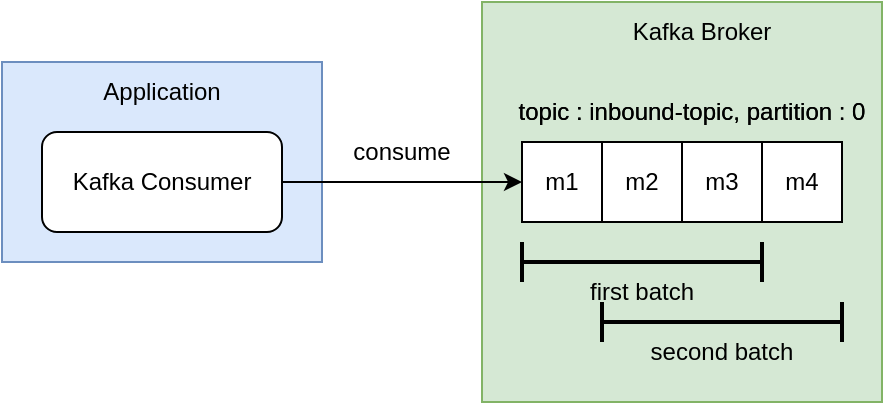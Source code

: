 <mxfile version="24.7.1" type="github">
  <diagram name="페이지-1" id="GK7q8O2aWjFqR6UCMzfh">
    <mxGraphModel dx="388" dy="739" grid="1" gridSize="10" guides="1" tooltips="1" connect="1" arrows="1" fold="1" page="1" pageScale="1" pageWidth="1169" pageHeight="827" math="0" shadow="0">
      <root>
        <mxCell id="0" />
        <mxCell id="1" parent="0" />
        <mxCell id="IjC-pqzfyY8QE6GOgvN0-1" value="" style="rounded=0;whiteSpace=wrap;html=1;fillColor=#dae8fc;strokeColor=#6c8ebf;" parent="1" vertex="1">
          <mxGeometry x="80" y="190" width="160" height="100" as="geometry" />
        </mxCell>
        <mxCell id="IjC-pqzfyY8QE6GOgvN0-2" value="Application" style="text;html=1;align=center;verticalAlign=middle;whiteSpace=wrap;rounded=0;" parent="1" vertex="1">
          <mxGeometry x="110" y="190" width="100" height="30" as="geometry" />
        </mxCell>
        <mxCell id="IjC-pqzfyY8QE6GOgvN0-4" value="Kafka Consumer" style="rounded=1;whiteSpace=wrap;html=1;" parent="1" vertex="1">
          <mxGeometry x="100" y="225" width="120" height="50" as="geometry" />
        </mxCell>
        <mxCell id="IjC-pqzfyY8QE6GOgvN0-5" value="" style="rounded=0;whiteSpace=wrap;html=1;fillColor=#d5e8d4;strokeColor=#82b366;" parent="1" vertex="1">
          <mxGeometry x="320" y="160" width="200" height="200" as="geometry" />
        </mxCell>
        <mxCell id="IjC-pqzfyY8QE6GOgvN0-6" value="Kafka Broker" style="text;html=1;align=center;verticalAlign=middle;whiteSpace=wrap;rounded=0;" parent="1" vertex="1">
          <mxGeometry x="380" y="160" width="100" height="30" as="geometry" />
        </mxCell>
        <mxCell id="IjC-pqzfyY8QE6GOgvN0-12" value="topic : inbound-topic, partition : 0" style="text;html=1;align=center;verticalAlign=middle;whiteSpace=wrap;rounded=0;" parent="1" vertex="1">
          <mxGeometry x="330" y="200" width="190" height="30" as="geometry" />
        </mxCell>
        <mxCell id="IjC-pqzfyY8QE6GOgvN0-13" value="" style="group" parent="1" vertex="1" connectable="0">
          <mxGeometry x="340" y="230" width="160" height="40" as="geometry" />
        </mxCell>
        <mxCell id="IjC-pqzfyY8QE6GOgvN0-7" value="m1" style="rounded=0;whiteSpace=wrap;html=1;" parent="IjC-pqzfyY8QE6GOgvN0-13" vertex="1">
          <mxGeometry width="40" height="40" as="geometry" />
        </mxCell>
        <mxCell id="IjC-pqzfyY8QE6GOgvN0-8" value="m2" style="rounded=0;whiteSpace=wrap;html=1;" parent="IjC-pqzfyY8QE6GOgvN0-13" vertex="1">
          <mxGeometry x="40" width="40" height="40" as="geometry" />
        </mxCell>
        <mxCell id="IjC-pqzfyY8QE6GOgvN0-9" value="m3" style="rounded=0;whiteSpace=wrap;html=1;" parent="IjC-pqzfyY8QE6GOgvN0-13" vertex="1">
          <mxGeometry x="80" width="40" height="40" as="geometry" />
        </mxCell>
        <mxCell id="IjC-pqzfyY8QE6GOgvN0-10" value="m4" style="rounded=0;whiteSpace=wrap;html=1;" parent="IjC-pqzfyY8QE6GOgvN0-13" vertex="1">
          <mxGeometry x="120" width="40" height="40" as="geometry" />
        </mxCell>
        <mxCell id="IjC-pqzfyY8QE6GOgvN0-15" value="" style="shape=crossbar;whiteSpace=wrap;html=1;rounded=1;strokeWidth=2;" parent="1" vertex="1">
          <mxGeometry x="340" y="280" width="120" height="20" as="geometry" />
        </mxCell>
        <mxCell id="IjC-pqzfyY8QE6GOgvN0-16" value="first batch" style="text;html=1;align=center;verticalAlign=middle;whiteSpace=wrap;rounded=0;" parent="1" vertex="1">
          <mxGeometry x="370" y="290" width="60" height="30" as="geometry" />
        </mxCell>
        <mxCell id="IjC-pqzfyY8QE6GOgvN0-17" style="edgeStyle=orthogonalEdgeStyle;rounded=0;orthogonalLoop=1;jettySize=auto;html=1;entryX=0;entryY=0.5;entryDx=0;entryDy=0;" parent="1" source="IjC-pqzfyY8QE6GOgvN0-4" target="IjC-pqzfyY8QE6GOgvN0-7" edge="1">
          <mxGeometry relative="1" as="geometry" />
        </mxCell>
        <mxCell id="PWqYCTe_gV5xMJziJOMs-1" value="" style="shape=crossbar;whiteSpace=wrap;html=1;rounded=1;strokeWidth=2;" parent="1" vertex="1">
          <mxGeometry x="380" y="310" width="120" height="20" as="geometry" />
        </mxCell>
        <mxCell id="PWqYCTe_gV5xMJziJOMs-2" value="second batch" style="text;html=1;align=center;verticalAlign=middle;whiteSpace=wrap;rounded=0;" parent="1" vertex="1">
          <mxGeometry x="400" y="320" width="80" height="30" as="geometry" />
        </mxCell>
        <mxCell id="xCoPvHModNwnjM3AvTIg-1" value="topic : inbound-topic, partition : 0" style="text;html=1;align=center;verticalAlign=middle;whiteSpace=wrap;rounded=0;" vertex="1" parent="1">
          <mxGeometry x="330" y="200" width="190" height="30" as="geometry" />
        </mxCell>
        <mxCell id="xCoPvHModNwnjM3AvTIg-2" value="" style="group" vertex="1" connectable="0" parent="1">
          <mxGeometry x="340" y="230" width="160" height="40" as="geometry" />
        </mxCell>
        <mxCell id="xCoPvHModNwnjM3AvTIg-3" value="m1" style="rounded=0;whiteSpace=wrap;html=1;" vertex="1" parent="xCoPvHModNwnjM3AvTIg-2">
          <mxGeometry width="40" height="40" as="geometry" />
        </mxCell>
        <mxCell id="xCoPvHModNwnjM3AvTIg-4" value="m2" style="rounded=0;whiteSpace=wrap;html=1;" vertex="1" parent="xCoPvHModNwnjM3AvTIg-2">
          <mxGeometry x="40" width="40" height="40" as="geometry" />
        </mxCell>
        <mxCell id="xCoPvHModNwnjM3AvTIg-5" value="m3" style="rounded=0;whiteSpace=wrap;html=1;" vertex="1" parent="xCoPvHModNwnjM3AvTIg-2">
          <mxGeometry x="80" width="40" height="40" as="geometry" />
        </mxCell>
        <mxCell id="xCoPvHModNwnjM3AvTIg-6" value="m4" style="rounded=0;whiteSpace=wrap;html=1;" vertex="1" parent="xCoPvHModNwnjM3AvTIg-2">
          <mxGeometry x="120" width="40" height="40" as="geometry" />
        </mxCell>
        <mxCell id="xCoPvHModNwnjM3AvTIg-7" value="consume" style="text;html=1;align=center;verticalAlign=middle;whiteSpace=wrap;rounded=0;" vertex="1" parent="1">
          <mxGeometry x="250" y="220" width="60" height="30" as="geometry" />
        </mxCell>
      </root>
    </mxGraphModel>
  </diagram>
</mxfile>

